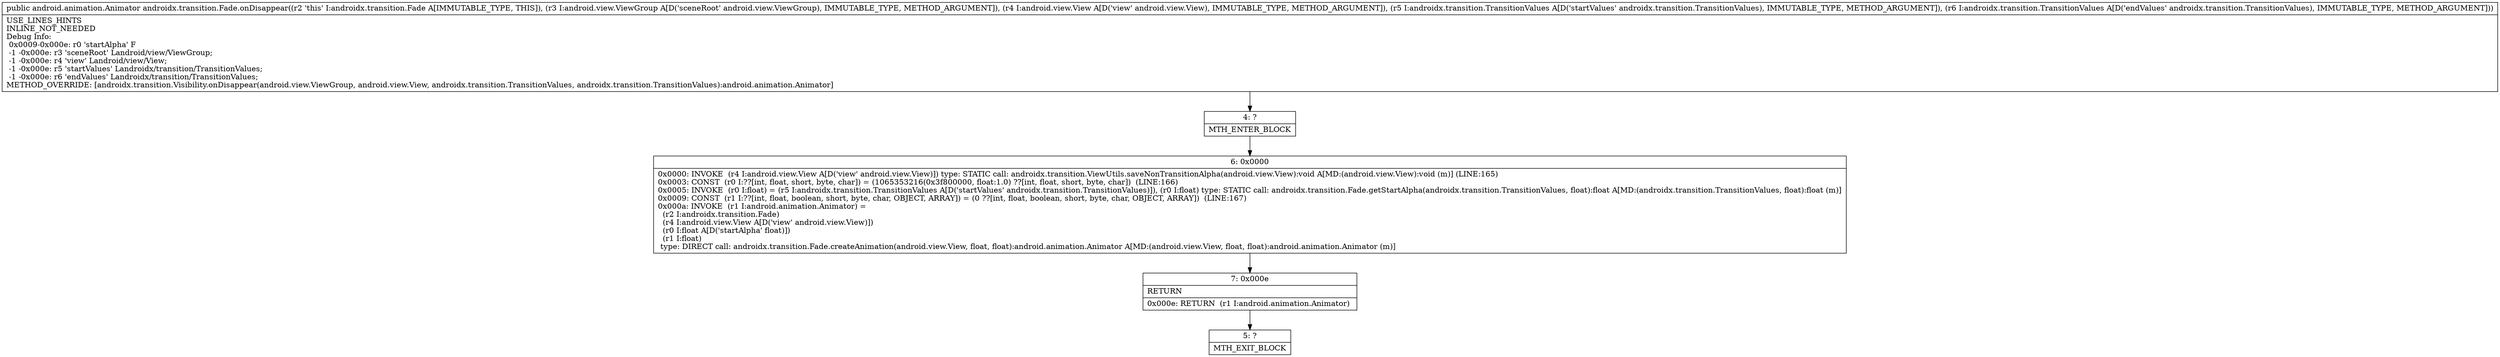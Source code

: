 digraph "CFG forandroidx.transition.Fade.onDisappear(Landroid\/view\/ViewGroup;Landroid\/view\/View;Landroidx\/transition\/TransitionValues;Landroidx\/transition\/TransitionValues;)Landroid\/animation\/Animator;" {
Node_4 [shape=record,label="{4\:\ ?|MTH_ENTER_BLOCK\l}"];
Node_6 [shape=record,label="{6\:\ 0x0000|0x0000: INVOKE  (r4 I:android.view.View A[D('view' android.view.View)]) type: STATIC call: androidx.transition.ViewUtils.saveNonTransitionAlpha(android.view.View):void A[MD:(android.view.View):void (m)] (LINE:165)\l0x0003: CONST  (r0 I:??[int, float, short, byte, char]) = (1065353216(0x3f800000, float:1.0) ??[int, float, short, byte, char])  (LINE:166)\l0x0005: INVOKE  (r0 I:float) = (r5 I:androidx.transition.TransitionValues A[D('startValues' androidx.transition.TransitionValues)]), (r0 I:float) type: STATIC call: androidx.transition.Fade.getStartAlpha(androidx.transition.TransitionValues, float):float A[MD:(androidx.transition.TransitionValues, float):float (m)]\l0x0009: CONST  (r1 I:??[int, float, boolean, short, byte, char, OBJECT, ARRAY]) = (0 ??[int, float, boolean, short, byte, char, OBJECT, ARRAY])  (LINE:167)\l0x000a: INVOKE  (r1 I:android.animation.Animator) = \l  (r2 I:androidx.transition.Fade)\l  (r4 I:android.view.View A[D('view' android.view.View)])\l  (r0 I:float A[D('startAlpha' float)])\l  (r1 I:float)\l type: DIRECT call: androidx.transition.Fade.createAnimation(android.view.View, float, float):android.animation.Animator A[MD:(android.view.View, float, float):android.animation.Animator (m)]\l}"];
Node_7 [shape=record,label="{7\:\ 0x000e|RETURN\l|0x000e: RETURN  (r1 I:android.animation.Animator) \l}"];
Node_5 [shape=record,label="{5\:\ ?|MTH_EXIT_BLOCK\l}"];
MethodNode[shape=record,label="{public android.animation.Animator androidx.transition.Fade.onDisappear((r2 'this' I:androidx.transition.Fade A[IMMUTABLE_TYPE, THIS]), (r3 I:android.view.ViewGroup A[D('sceneRoot' android.view.ViewGroup), IMMUTABLE_TYPE, METHOD_ARGUMENT]), (r4 I:android.view.View A[D('view' android.view.View), IMMUTABLE_TYPE, METHOD_ARGUMENT]), (r5 I:androidx.transition.TransitionValues A[D('startValues' androidx.transition.TransitionValues), IMMUTABLE_TYPE, METHOD_ARGUMENT]), (r6 I:androidx.transition.TransitionValues A[D('endValues' androidx.transition.TransitionValues), IMMUTABLE_TYPE, METHOD_ARGUMENT]))  | USE_LINES_HINTS\lINLINE_NOT_NEEDED\lDebug Info:\l  0x0009\-0x000e: r0 'startAlpha' F\l  \-1 \-0x000e: r3 'sceneRoot' Landroid\/view\/ViewGroup;\l  \-1 \-0x000e: r4 'view' Landroid\/view\/View;\l  \-1 \-0x000e: r5 'startValues' Landroidx\/transition\/TransitionValues;\l  \-1 \-0x000e: r6 'endValues' Landroidx\/transition\/TransitionValues;\lMETHOD_OVERRIDE: [androidx.transition.Visibility.onDisappear(android.view.ViewGroup, android.view.View, androidx.transition.TransitionValues, androidx.transition.TransitionValues):android.animation.Animator]\l}"];
MethodNode -> Node_4;Node_4 -> Node_6;
Node_6 -> Node_7;
Node_7 -> Node_5;
}


